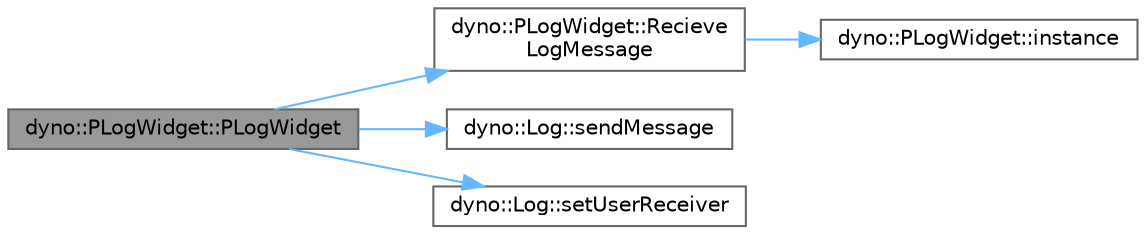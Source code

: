 digraph "dyno::PLogWidget::PLogWidget"
{
 // LATEX_PDF_SIZE
  bgcolor="transparent";
  edge [fontname=Helvetica,fontsize=10,labelfontname=Helvetica,labelfontsize=10];
  node [fontname=Helvetica,fontsize=10,shape=box,height=0.2,width=0.4];
  rankdir="LR";
  Node1 [id="Node000001",label="dyno::PLogWidget::PLogWidget",height=0.2,width=0.4,color="gray40", fillcolor="grey60", style="filled", fontcolor="black",tooltip=" "];
  Node1 -> Node2 [id="edge1_Node000001_Node000002",color="steelblue1",style="solid",tooltip=" "];
  Node2 [id="Node000002",label="dyno::PLogWidget::Recieve\lLogMessage",height=0.2,width=0.4,color="grey40", fillcolor="white", style="filled",URL="$classdyno_1_1_p_log_widget.html#a0ef6ffa1ef438632c0471daa1f79448c",tooltip=" "];
  Node2 -> Node3 [id="edge2_Node000002_Node000003",color="steelblue1",style="solid",tooltip=" "];
  Node3 [id="Node000003",label="dyno::PLogWidget::instance",height=0.2,width=0.4,color="grey40", fillcolor="white", style="filled",URL="$classdyno_1_1_p_log_widget.html#aec425dbd5959d3ac87982a54d2e95e54",tooltip=" "];
  Node1 -> Node4 [id="edge3_Node000001_Node000004",color="steelblue1",style="solid",tooltip=" "];
  Node4 [id="Node000004",label="dyno::Log::sendMessage",height=0.2,width=0.4,color="grey40", fillcolor="white", style="filled",URL="$classdyno_1_1_log.html#ade134ff996b87eb30b5cab64bc73ad28",tooltip="Add a new message to log."];
  Node1 -> Node5 [id="edge4_Node000001_Node000005",color="steelblue1",style="solid",tooltip=" "];
  Node5 [id="Node000005",label="dyno::Log::setUserReceiver",height=0.2,width=0.4,color="grey40", fillcolor="white", style="filled",URL="$classdyno_1_1_log.html#ac76ac00c869db3400cdfeda5eba5d230",tooltip="Set user function to receive newly sent messages to logger."];
}
